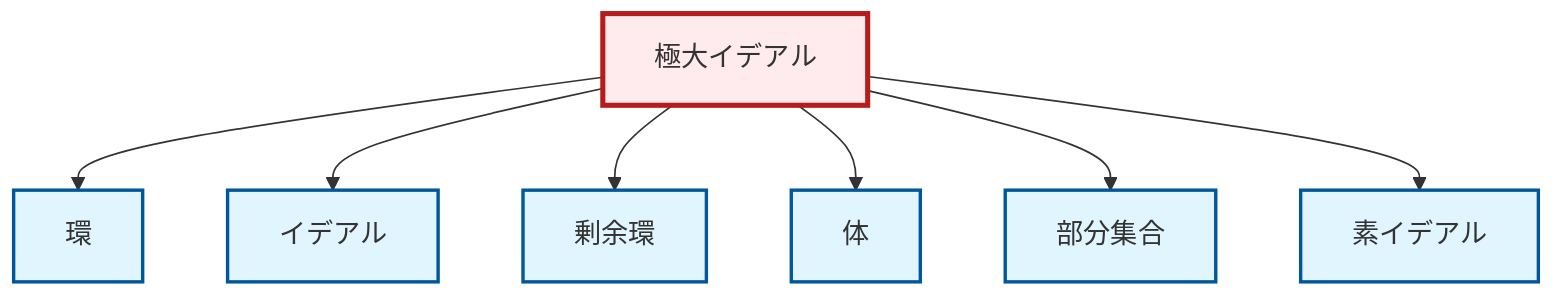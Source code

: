 graph TD
    classDef definition fill:#e1f5fe,stroke:#01579b,stroke-width:2px
    classDef theorem fill:#f3e5f5,stroke:#4a148c,stroke-width:2px
    classDef axiom fill:#fff3e0,stroke:#e65100,stroke-width:2px
    classDef example fill:#e8f5e9,stroke:#1b5e20,stroke-width:2px
    classDef current fill:#ffebee,stroke:#b71c1c,stroke-width:3px
    def-quotient-ring["剰余環"]:::definition
    def-ring["環"]:::definition
    def-ideal["イデアル"]:::definition
    def-field["体"]:::definition
    def-maximal-ideal["極大イデアル"]:::definition
    def-subset["部分集合"]:::definition
    def-prime-ideal["素イデアル"]:::definition
    def-maximal-ideal --> def-ring
    def-maximal-ideal --> def-ideal
    def-maximal-ideal --> def-quotient-ring
    def-maximal-ideal --> def-field
    def-maximal-ideal --> def-subset
    def-maximal-ideal --> def-prime-ideal
    class def-maximal-ideal current